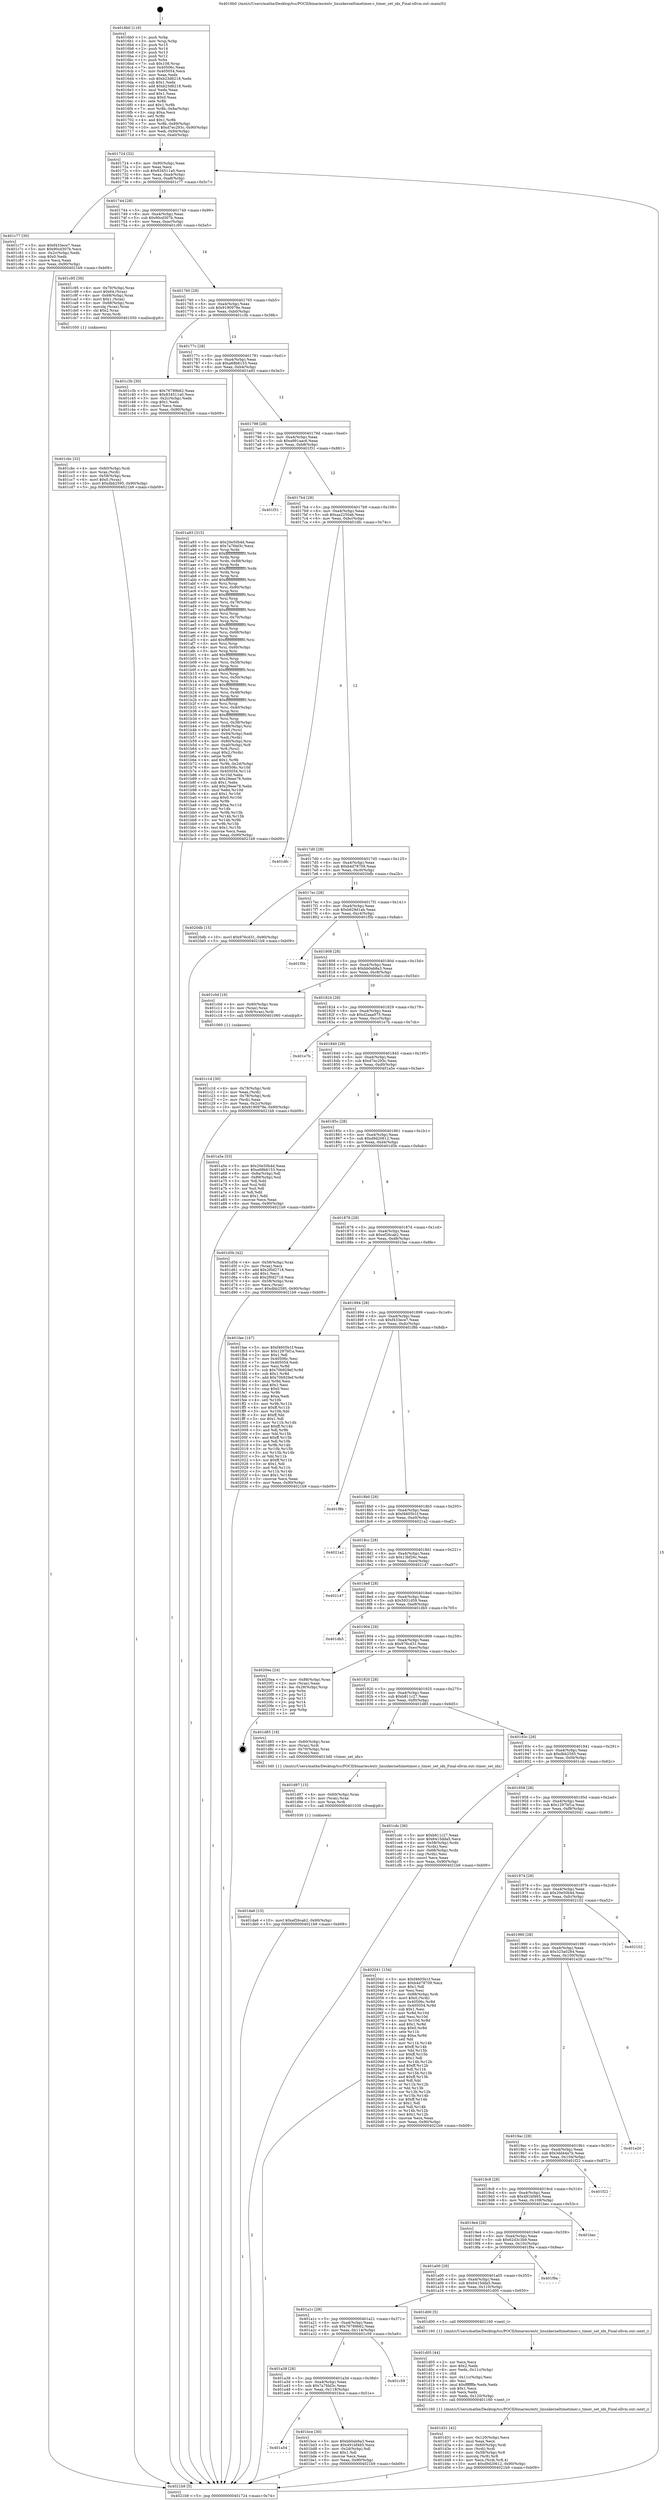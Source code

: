 digraph "0x4016b0" {
  label = "0x4016b0 (/mnt/c/Users/mathe/Desktop/tcc/POCII/binaries/extr_linuxkerneltimetimer.c_timer_set_idx_Final-ollvm.out::main(0))"
  labelloc = "t"
  node[shape=record]

  Entry [label="",width=0.3,height=0.3,shape=circle,fillcolor=black,style=filled]
  "0x401724" [label="{
     0x401724 [32]\l
     | [instrs]\l
     &nbsp;&nbsp;0x401724 \<+6\>: mov -0x90(%rbp),%eax\l
     &nbsp;&nbsp;0x40172a \<+2\>: mov %eax,%ecx\l
     &nbsp;&nbsp;0x40172c \<+6\>: sub $0x834511a0,%ecx\l
     &nbsp;&nbsp;0x401732 \<+6\>: mov %eax,-0xa4(%rbp)\l
     &nbsp;&nbsp;0x401738 \<+6\>: mov %ecx,-0xa8(%rbp)\l
     &nbsp;&nbsp;0x40173e \<+6\>: je 0000000000401c77 \<main+0x5c7\>\l
  }"]
  "0x401c77" [label="{
     0x401c77 [30]\l
     | [instrs]\l
     &nbsp;&nbsp;0x401c77 \<+5\>: mov $0xf433ece7,%eax\l
     &nbsp;&nbsp;0x401c7c \<+5\>: mov $0x90cd307b,%ecx\l
     &nbsp;&nbsp;0x401c81 \<+3\>: mov -0x2c(%rbp),%edx\l
     &nbsp;&nbsp;0x401c84 \<+3\>: cmp $0x0,%edx\l
     &nbsp;&nbsp;0x401c87 \<+3\>: cmove %ecx,%eax\l
     &nbsp;&nbsp;0x401c8a \<+6\>: mov %eax,-0x90(%rbp)\l
     &nbsp;&nbsp;0x401c90 \<+5\>: jmp 00000000004021b9 \<main+0xb09\>\l
  }"]
  "0x401744" [label="{
     0x401744 [28]\l
     | [instrs]\l
     &nbsp;&nbsp;0x401744 \<+5\>: jmp 0000000000401749 \<main+0x99\>\l
     &nbsp;&nbsp;0x401749 \<+6\>: mov -0xa4(%rbp),%eax\l
     &nbsp;&nbsp;0x40174f \<+5\>: sub $0x90cd307b,%eax\l
     &nbsp;&nbsp;0x401754 \<+6\>: mov %eax,-0xac(%rbp)\l
     &nbsp;&nbsp;0x40175a \<+6\>: je 0000000000401c95 \<main+0x5e5\>\l
  }"]
  Exit [label="",width=0.3,height=0.3,shape=circle,fillcolor=black,style=filled,peripheries=2]
  "0x401c95" [label="{
     0x401c95 [39]\l
     | [instrs]\l
     &nbsp;&nbsp;0x401c95 \<+4\>: mov -0x70(%rbp),%rax\l
     &nbsp;&nbsp;0x401c99 \<+6\>: movl $0x64,(%rax)\l
     &nbsp;&nbsp;0x401c9f \<+4\>: mov -0x68(%rbp),%rax\l
     &nbsp;&nbsp;0x401ca3 \<+6\>: movl $0x1,(%rax)\l
     &nbsp;&nbsp;0x401ca9 \<+4\>: mov -0x68(%rbp),%rax\l
     &nbsp;&nbsp;0x401cad \<+3\>: movslq (%rax),%rax\l
     &nbsp;&nbsp;0x401cb0 \<+4\>: shl $0x2,%rax\l
     &nbsp;&nbsp;0x401cb4 \<+3\>: mov %rax,%rdi\l
     &nbsp;&nbsp;0x401cb7 \<+5\>: call 0000000000401050 \<malloc@plt\>\l
     | [calls]\l
     &nbsp;&nbsp;0x401050 \{1\} (unknown)\l
  }"]
  "0x401760" [label="{
     0x401760 [28]\l
     | [instrs]\l
     &nbsp;&nbsp;0x401760 \<+5\>: jmp 0000000000401765 \<main+0xb5\>\l
     &nbsp;&nbsp;0x401765 \<+6\>: mov -0xa4(%rbp),%eax\l
     &nbsp;&nbsp;0x40176b \<+5\>: sub $0x9190979e,%eax\l
     &nbsp;&nbsp;0x401770 \<+6\>: mov %eax,-0xb0(%rbp)\l
     &nbsp;&nbsp;0x401776 \<+6\>: je 0000000000401c3b \<main+0x58b\>\l
  }"]
  "0x401da6" [label="{
     0x401da6 [15]\l
     | [instrs]\l
     &nbsp;&nbsp;0x401da6 \<+10\>: movl $0xef26cab2,-0x90(%rbp)\l
     &nbsp;&nbsp;0x401db0 \<+5\>: jmp 00000000004021b9 \<main+0xb09\>\l
  }"]
  "0x401c3b" [label="{
     0x401c3b [30]\l
     | [instrs]\l
     &nbsp;&nbsp;0x401c3b \<+5\>: mov $0x76789b62,%eax\l
     &nbsp;&nbsp;0x401c40 \<+5\>: mov $0x834511a0,%ecx\l
     &nbsp;&nbsp;0x401c45 \<+3\>: mov -0x2c(%rbp),%edx\l
     &nbsp;&nbsp;0x401c48 \<+3\>: cmp $0x1,%edx\l
     &nbsp;&nbsp;0x401c4b \<+3\>: cmovl %ecx,%eax\l
     &nbsp;&nbsp;0x401c4e \<+6\>: mov %eax,-0x90(%rbp)\l
     &nbsp;&nbsp;0x401c54 \<+5\>: jmp 00000000004021b9 \<main+0xb09\>\l
  }"]
  "0x40177c" [label="{
     0x40177c [28]\l
     | [instrs]\l
     &nbsp;&nbsp;0x40177c \<+5\>: jmp 0000000000401781 \<main+0xd1\>\l
     &nbsp;&nbsp;0x401781 \<+6\>: mov -0xa4(%rbp),%eax\l
     &nbsp;&nbsp;0x401787 \<+5\>: sub $0xa68b6153,%eax\l
     &nbsp;&nbsp;0x40178c \<+6\>: mov %eax,-0xb4(%rbp)\l
     &nbsp;&nbsp;0x401792 \<+6\>: je 0000000000401a93 \<main+0x3e3\>\l
  }"]
  "0x401d97" [label="{
     0x401d97 [15]\l
     | [instrs]\l
     &nbsp;&nbsp;0x401d97 \<+4\>: mov -0x60(%rbp),%rax\l
     &nbsp;&nbsp;0x401d9b \<+3\>: mov (%rax),%rax\l
     &nbsp;&nbsp;0x401d9e \<+3\>: mov %rax,%rdi\l
     &nbsp;&nbsp;0x401da1 \<+5\>: call 0000000000401030 \<free@plt\>\l
     | [calls]\l
     &nbsp;&nbsp;0x401030 \{1\} (unknown)\l
  }"]
  "0x401a93" [label="{
     0x401a93 [315]\l
     | [instrs]\l
     &nbsp;&nbsp;0x401a93 \<+5\>: mov $0x20e50b4d,%eax\l
     &nbsp;&nbsp;0x401a98 \<+5\>: mov $0x7a7fdd3c,%ecx\l
     &nbsp;&nbsp;0x401a9d \<+3\>: mov %rsp,%rdx\l
     &nbsp;&nbsp;0x401aa0 \<+4\>: add $0xfffffffffffffff0,%rdx\l
     &nbsp;&nbsp;0x401aa4 \<+3\>: mov %rdx,%rsp\l
     &nbsp;&nbsp;0x401aa7 \<+7\>: mov %rdx,-0x88(%rbp)\l
     &nbsp;&nbsp;0x401aae \<+3\>: mov %rsp,%rdx\l
     &nbsp;&nbsp;0x401ab1 \<+4\>: add $0xfffffffffffffff0,%rdx\l
     &nbsp;&nbsp;0x401ab5 \<+3\>: mov %rdx,%rsp\l
     &nbsp;&nbsp;0x401ab8 \<+3\>: mov %rsp,%rsi\l
     &nbsp;&nbsp;0x401abb \<+4\>: add $0xfffffffffffffff0,%rsi\l
     &nbsp;&nbsp;0x401abf \<+3\>: mov %rsi,%rsp\l
     &nbsp;&nbsp;0x401ac2 \<+4\>: mov %rsi,-0x80(%rbp)\l
     &nbsp;&nbsp;0x401ac6 \<+3\>: mov %rsp,%rsi\l
     &nbsp;&nbsp;0x401ac9 \<+4\>: add $0xfffffffffffffff0,%rsi\l
     &nbsp;&nbsp;0x401acd \<+3\>: mov %rsi,%rsp\l
     &nbsp;&nbsp;0x401ad0 \<+4\>: mov %rsi,-0x78(%rbp)\l
     &nbsp;&nbsp;0x401ad4 \<+3\>: mov %rsp,%rsi\l
     &nbsp;&nbsp;0x401ad7 \<+4\>: add $0xfffffffffffffff0,%rsi\l
     &nbsp;&nbsp;0x401adb \<+3\>: mov %rsi,%rsp\l
     &nbsp;&nbsp;0x401ade \<+4\>: mov %rsi,-0x70(%rbp)\l
     &nbsp;&nbsp;0x401ae2 \<+3\>: mov %rsp,%rsi\l
     &nbsp;&nbsp;0x401ae5 \<+4\>: add $0xfffffffffffffff0,%rsi\l
     &nbsp;&nbsp;0x401ae9 \<+3\>: mov %rsi,%rsp\l
     &nbsp;&nbsp;0x401aec \<+4\>: mov %rsi,-0x68(%rbp)\l
     &nbsp;&nbsp;0x401af0 \<+3\>: mov %rsp,%rsi\l
     &nbsp;&nbsp;0x401af3 \<+4\>: add $0xfffffffffffffff0,%rsi\l
     &nbsp;&nbsp;0x401af7 \<+3\>: mov %rsi,%rsp\l
     &nbsp;&nbsp;0x401afa \<+4\>: mov %rsi,-0x60(%rbp)\l
     &nbsp;&nbsp;0x401afe \<+3\>: mov %rsp,%rsi\l
     &nbsp;&nbsp;0x401b01 \<+4\>: add $0xfffffffffffffff0,%rsi\l
     &nbsp;&nbsp;0x401b05 \<+3\>: mov %rsi,%rsp\l
     &nbsp;&nbsp;0x401b08 \<+4\>: mov %rsi,-0x58(%rbp)\l
     &nbsp;&nbsp;0x401b0c \<+3\>: mov %rsp,%rsi\l
     &nbsp;&nbsp;0x401b0f \<+4\>: add $0xfffffffffffffff0,%rsi\l
     &nbsp;&nbsp;0x401b13 \<+3\>: mov %rsi,%rsp\l
     &nbsp;&nbsp;0x401b16 \<+4\>: mov %rsi,-0x50(%rbp)\l
     &nbsp;&nbsp;0x401b1a \<+3\>: mov %rsp,%rsi\l
     &nbsp;&nbsp;0x401b1d \<+4\>: add $0xfffffffffffffff0,%rsi\l
     &nbsp;&nbsp;0x401b21 \<+3\>: mov %rsi,%rsp\l
     &nbsp;&nbsp;0x401b24 \<+4\>: mov %rsi,-0x48(%rbp)\l
     &nbsp;&nbsp;0x401b28 \<+3\>: mov %rsp,%rsi\l
     &nbsp;&nbsp;0x401b2b \<+4\>: add $0xfffffffffffffff0,%rsi\l
     &nbsp;&nbsp;0x401b2f \<+3\>: mov %rsi,%rsp\l
     &nbsp;&nbsp;0x401b32 \<+4\>: mov %rsi,-0x40(%rbp)\l
     &nbsp;&nbsp;0x401b36 \<+3\>: mov %rsp,%rsi\l
     &nbsp;&nbsp;0x401b39 \<+4\>: add $0xfffffffffffffff0,%rsi\l
     &nbsp;&nbsp;0x401b3d \<+3\>: mov %rsi,%rsp\l
     &nbsp;&nbsp;0x401b40 \<+4\>: mov %rsi,-0x38(%rbp)\l
     &nbsp;&nbsp;0x401b44 \<+7\>: mov -0x88(%rbp),%rsi\l
     &nbsp;&nbsp;0x401b4b \<+6\>: movl $0x0,(%rsi)\l
     &nbsp;&nbsp;0x401b51 \<+6\>: mov -0x94(%rbp),%edi\l
     &nbsp;&nbsp;0x401b57 \<+2\>: mov %edi,(%rdx)\l
     &nbsp;&nbsp;0x401b59 \<+4\>: mov -0x80(%rbp),%rsi\l
     &nbsp;&nbsp;0x401b5d \<+7\>: mov -0xa0(%rbp),%r8\l
     &nbsp;&nbsp;0x401b64 \<+3\>: mov %r8,(%rsi)\l
     &nbsp;&nbsp;0x401b67 \<+3\>: cmpl $0x2,(%rdx)\l
     &nbsp;&nbsp;0x401b6a \<+4\>: setne %r9b\l
     &nbsp;&nbsp;0x401b6e \<+4\>: and $0x1,%r9b\l
     &nbsp;&nbsp;0x401b72 \<+4\>: mov %r9b,-0x2d(%rbp)\l
     &nbsp;&nbsp;0x401b76 \<+8\>: mov 0x40506c,%r10d\l
     &nbsp;&nbsp;0x401b7e \<+8\>: mov 0x405054,%r11d\l
     &nbsp;&nbsp;0x401b86 \<+3\>: mov %r10d,%ebx\l
     &nbsp;&nbsp;0x401b89 \<+6\>: sub $0x29eee78,%ebx\l
     &nbsp;&nbsp;0x401b8f \<+3\>: sub $0x1,%ebx\l
     &nbsp;&nbsp;0x401b92 \<+6\>: add $0x29eee78,%ebx\l
     &nbsp;&nbsp;0x401b98 \<+4\>: imul %ebx,%r10d\l
     &nbsp;&nbsp;0x401b9c \<+4\>: and $0x1,%r10d\l
     &nbsp;&nbsp;0x401ba0 \<+4\>: cmp $0x0,%r10d\l
     &nbsp;&nbsp;0x401ba4 \<+4\>: sete %r9b\l
     &nbsp;&nbsp;0x401ba8 \<+4\>: cmp $0xa,%r11d\l
     &nbsp;&nbsp;0x401bac \<+4\>: setl %r14b\l
     &nbsp;&nbsp;0x401bb0 \<+3\>: mov %r9b,%r15b\l
     &nbsp;&nbsp;0x401bb3 \<+3\>: and %r14b,%r15b\l
     &nbsp;&nbsp;0x401bb6 \<+3\>: xor %r14b,%r9b\l
     &nbsp;&nbsp;0x401bb9 \<+3\>: or %r9b,%r15b\l
     &nbsp;&nbsp;0x401bbc \<+4\>: test $0x1,%r15b\l
     &nbsp;&nbsp;0x401bc0 \<+3\>: cmovne %ecx,%eax\l
     &nbsp;&nbsp;0x401bc3 \<+6\>: mov %eax,-0x90(%rbp)\l
     &nbsp;&nbsp;0x401bc9 \<+5\>: jmp 00000000004021b9 \<main+0xb09\>\l
  }"]
  "0x401798" [label="{
     0x401798 [28]\l
     | [instrs]\l
     &nbsp;&nbsp;0x401798 \<+5\>: jmp 000000000040179d \<main+0xed\>\l
     &nbsp;&nbsp;0x40179d \<+6\>: mov -0xa4(%rbp),%eax\l
     &nbsp;&nbsp;0x4017a3 \<+5\>: sub $0xa991aac6,%eax\l
     &nbsp;&nbsp;0x4017a8 \<+6\>: mov %eax,-0xb8(%rbp)\l
     &nbsp;&nbsp;0x4017ae \<+6\>: je 0000000000401f31 \<main+0x881\>\l
  }"]
  "0x401d31" [label="{
     0x401d31 [42]\l
     | [instrs]\l
     &nbsp;&nbsp;0x401d31 \<+6\>: mov -0x120(%rbp),%ecx\l
     &nbsp;&nbsp;0x401d37 \<+3\>: imul %eax,%ecx\l
     &nbsp;&nbsp;0x401d3a \<+4\>: mov -0x60(%rbp),%rdi\l
     &nbsp;&nbsp;0x401d3e \<+3\>: mov (%rdi),%rdi\l
     &nbsp;&nbsp;0x401d41 \<+4\>: mov -0x58(%rbp),%r8\l
     &nbsp;&nbsp;0x401d45 \<+3\>: movslq (%r8),%r8\l
     &nbsp;&nbsp;0x401d48 \<+4\>: mov %ecx,(%rdi,%r8,4)\l
     &nbsp;&nbsp;0x401d4c \<+10\>: movl $0xd9d20612,-0x90(%rbp)\l
     &nbsp;&nbsp;0x401d56 \<+5\>: jmp 00000000004021b9 \<main+0xb09\>\l
  }"]
  "0x401f31" [label="{
     0x401f31\l
  }", style=dashed]
  "0x4017b4" [label="{
     0x4017b4 [28]\l
     | [instrs]\l
     &nbsp;&nbsp;0x4017b4 \<+5\>: jmp 00000000004017b9 \<main+0x109\>\l
     &nbsp;&nbsp;0x4017b9 \<+6\>: mov -0xa4(%rbp),%eax\l
     &nbsp;&nbsp;0x4017bf \<+5\>: sub $0xaa2250ab,%eax\l
     &nbsp;&nbsp;0x4017c4 \<+6\>: mov %eax,-0xbc(%rbp)\l
     &nbsp;&nbsp;0x4017ca \<+6\>: je 0000000000401dfc \<main+0x74c\>\l
  }"]
  "0x401d05" [label="{
     0x401d05 [44]\l
     | [instrs]\l
     &nbsp;&nbsp;0x401d05 \<+2\>: xor %ecx,%ecx\l
     &nbsp;&nbsp;0x401d07 \<+5\>: mov $0x2,%edx\l
     &nbsp;&nbsp;0x401d0c \<+6\>: mov %edx,-0x11c(%rbp)\l
     &nbsp;&nbsp;0x401d12 \<+1\>: cltd\l
     &nbsp;&nbsp;0x401d13 \<+6\>: mov -0x11c(%rbp),%esi\l
     &nbsp;&nbsp;0x401d19 \<+2\>: idiv %esi\l
     &nbsp;&nbsp;0x401d1b \<+6\>: imul $0xfffffffe,%edx,%edx\l
     &nbsp;&nbsp;0x401d21 \<+3\>: sub $0x1,%ecx\l
     &nbsp;&nbsp;0x401d24 \<+2\>: sub %ecx,%edx\l
     &nbsp;&nbsp;0x401d26 \<+6\>: mov %edx,-0x120(%rbp)\l
     &nbsp;&nbsp;0x401d2c \<+5\>: call 0000000000401160 \<next_i\>\l
     | [calls]\l
     &nbsp;&nbsp;0x401160 \{1\} (/mnt/c/Users/mathe/Desktop/tcc/POCII/binaries/extr_linuxkerneltimetimer.c_timer_set_idx_Final-ollvm.out::next_i)\l
  }"]
  "0x401dfc" [label="{
     0x401dfc\l
  }", style=dashed]
  "0x4017d0" [label="{
     0x4017d0 [28]\l
     | [instrs]\l
     &nbsp;&nbsp;0x4017d0 \<+5\>: jmp 00000000004017d5 \<main+0x125\>\l
     &nbsp;&nbsp;0x4017d5 \<+6\>: mov -0xa4(%rbp),%eax\l
     &nbsp;&nbsp;0x4017db \<+5\>: sub $0xb4d78709,%eax\l
     &nbsp;&nbsp;0x4017e0 \<+6\>: mov %eax,-0xc0(%rbp)\l
     &nbsp;&nbsp;0x4017e6 \<+6\>: je 00000000004020db \<main+0xa2b\>\l
  }"]
  "0x401cbc" [label="{
     0x401cbc [32]\l
     | [instrs]\l
     &nbsp;&nbsp;0x401cbc \<+4\>: mov -0x60(%rbp),%rdi\l
     &nbsp;&nbsp;0x401cc0 \<+3\>: mov %rax,(%rdi)\l
     &nbsp;&nbsp;0x401cc3 \<+4\>: mov -0x58(%rbp),%rax\l
     &nbsp;&nbsp;0x401cc7 \<+6\>: movl $0x0,(%rax)\l
     &nbsp;&nbsp;0x401ccd \<+10\>: movl $0xdbb2595,-0x90(%rbp)\l
     &nbsp;&nbsp;0x401cd7 \<+5\>: jmp 00000000004021b9 \<main+0xb09\>\l
  }"]
  "0x4020db" [label="{
     0x4020db [15]\l
     | [instrs]\l
     &nbsp;&nbsp;0x4020db \<+10\>: movl $0x976cd31,-0x90(%rbp)\l
     &nbsp;&nbsp;0x4020e5 \<+5\>: jmp 00000000004021b9 \<main+0xb09\>\l
  }"]
  "0x4017ec" [label="{
     0x4017ec [28]\l
     | [instrs]\l
     &nbsp;&nbsp;0x4017ec \<+5\>: jmp 00000000004017f1 \<main+0x141\>\l
     &nbsp;&nbsp;0x4017f1 \<+6\>: mov -0xa4(%rbp),%eax\l
     &nbsp;&nbsp;0x4017f7 \<+5\>: sub $0xb629d1ab,%eax\l
     &nbsp;&nbsp;0x4017fc \<+6\>: mov %eax,-0xc4(%rbp)\l
     &nbsp;&nbsp;0x401802 \<+6\>: je 0000000000401f5b \<main+0x8ab\>\l
  }"]
  "0x401c1d" [label="{
     0x401c1d [30]\l
     | [instrs]\l
     &nbsp;&nbsp;0x401c1d \<+4\>: mov -0x78(%rbp),%rdi\l
     &nbsp;&nbsp;0x401c21 \<+2\>: mov %eax,(%rdi)\l
     &nbsp;&nbsp;0x401c23 \<+4\>: mov -0x78(%rbp),%rdi\l
     &nbsp;&nbsp;0x401c27 \<+2\>: mov (%rdi),%eax\l
     &nbsp;&nbsp;0x401c29 \<+3\>: mov %eax,-0x2c(%rbp)\l
     &nbsp;&nbsp;0x401c2c \<+10\>: movl $0x9190979e,-0x90(%rbp)\l
     &nbsp;&nbsp;0x401c36 \<+5\>: jmp 00000000004021b9 \<main+0xb09\>\l
  }"]
  "0x401f5b" [label="{
     0x401f5b\l
  }", style=dashed]
  "0x401808" [label="{
     0x401808 [28]\l
     | [instrs]\l
     &nbsp;&nbsp;0x401808 \<+5\>: jmp 000000000040180d \<main+0x15d\>\l
     &nbsp;&nbsp;0x40180d \<+6\>: mov -0xa4(%rbp),%eax\l
     &nbsp;&nbsp;0x401813 \<+5\>: sub $0xbb0ab8a3,%eax\l
     &nbsp;&nbsp;0x401818 \<+6\>: mov %eax,-0xc8(%rbp)\l
     &nbsp;&nbsp;0x40181e \<+6\>: je 0000000000401c0d \<main+0x55d\>\l
  }"]
  "0x401a54" [label="{
     0x401a54\l
  }", style=dashed]
  "0x401c0d" [label="{
     0x401c0d [16]\l
     | [instrs]\l
     &nbsp;&nbsp;0x401c0d \<+4\>: mov -0x80(%rbp),%rax\l
     &nbsp;&nbsp;0x401c11 \<+3\>: mov (%rax),%rax\l
     &nbsp;&nbsp;0x401c14 \<+4\>: mov 0x8(%rax),%rdi\l
     &nbsp;&nbsp;0x401c18 \<+5\>: call 0000000000401060 \<atoi@plt\>\l
     | [calls]\l
     &nbsp;&nbsp;0x401060 \{1\} (unknown)\l
  }"]
  "0x401824" [label="{
     0x401824 [28]\l
     | [instrs]\l
     &nbsp;&nbsp;0x401824 \<+5\>: jmp 0000000000401829 \<main+0x179\>\l
     &nbsp;&nbsp;0x401829 \<+6\>: mov -0xa4(%rbp),%eax\l
     &nbsp;&nbsp;0x40182f \<+5\>: sub $0xd2aaa975,%eax\l
     &nbsp;&nbsp;0x401834 \<+6\>: mov %eax,-0xcc(%rbp)\l
     &nbsp;&nbsp;0x40183a \<+6\>: je 0000000000401e7b \<main+0x7cb\>\l
  }"]
  "0x401bce" [label="{
     0x401bce [30]\l
     | [instrs]\l
     &nbsp;&nbsp;0x401bce \<+5\>: mov $0xbb0ab8a3,%eax\l
     &nbsp;&nbsp;0x401bd3 \<+5\>: mov $0x491bf465,%ecx\l
     &nbsp;&nbsp;0x401bd8 \<+3\>: mov -0x2d(%rbp),%dl\l
     &nbsp;&nbsp;0x401bdb \<+3\>: test $0x1,%dl\l
     &nbsp;&nbsp;0x401bde \<+3\>: cmovne %ecx,%eax\l
     &nbsp;&nbsp;0x401be1 \<+6\>: mov %eax,-0x90(%rbp)\l
     &nbsp;&nbsp;0x401be7 \<+5\>: jmp 00000000004021b9 \<main+0xb09\>\l
  }"]
  "0x401e7b" [label="{
     0x401e7b\l
  }", style=dashed]
  "0x401840" [label="{
     0x401840 [28]\l
     | [instrs]\l
     &nbsp;&nbsp;0x401840 \<+5\>: jmp 0000000000401845 \<main+0x195\>\l
     &nbsp;&nbsp;0x401845 \<+6\>: mov -0xa4(%rbp),%eax\l
     &nbsp;&nbsp;0x40184b \<+5\>: sub $0xd7ec293c,%eax\l
     &nbsp;&nbsp;0x401850 \<+6\>: mov %eax,-0xd0(%rbp)\l
     &nbsp;&nbsp;0x401856 \<+6\>: je 0000000000401a5e \<main+0x3ae\>\l
  }"]
  "0x401a38" [label="{
     0x401a38 [28]\l
     | [instrs]\l
     &nbsp;&nbsp;0x401a38 \<+5\>: jmp 0000000000401a3d \<main+0x38d\>\l
     &nbsp;&nbsp;0x401a3d \<+6\>: mov -0xa4(%rbp),%eax\l
     &nbsp;&nbsp;0x401a43 \<+5\>: sub $0x7a7fdd3c,%eax\l
     &nbsp;&nbsp;0x401a48 \<+6\>: mov %eax,-0x118(%rbp)\l
     &nbsp;&nbsp;0x401a4e \<+6\>: je 0000000000401bce \<main+0x51e\>\l
  }"]
  "0x401a5e" [label="{
     0x401a5e [53]\l
     | [instrs]\l
     &nbsp;&nbsp;0x401a5e \<+5\>: mov $0x20e50b4d,%eax\l
     &nbsp;&nbsp;0x401a63 \<+5\>: mov $0xa68b6153,%ecx\l
     &nbsp;&nbsp;0x401a68 \<+6\>: mov -0x8a(%rbp),%dl\l
     &nbsp;&nbsp;0x401a6e \<+7\>: mov -0x89(%rbp),%sil\l
     &nbsp;&nbsp;0x401a75 \<+3\>: mov %dl,%dil\l
     &nbsp;&nbsp;0x401a78 \<+3\>: and %sil,%dil\l
     &nbsp;&nbsp;0x401a7b \<+3\>: xor %sil,%dl\l
     &nbsp;&nbsp;0x401a7e \<+3\>: or %dl,%dil\l
     &nbsp;&nbsp;0x401a81 \<+4\>: test $0x1,%dil\l
     &nbsp;&nbsp;0x401a85 \<+3\>: cmovne %ecx,%eax\l
     &nbsp;&nbsp;0x401a88 \<+6\>: mov %eax,-0x90(%rbp)\l
     &nbsp;&nbsp;0x401a8e \<+5\>: jmp 00000000004021b9 \<main+0xb09\>\l
  }"]
  "0x40185c" [label="{
     0x40185c [28]\l
     | [instrs]\l
     &nbsp;&nbsp;0x40185c \<+5\>: jmp 0000000000401861 \<main+0x1b1\>\l
     &nbsp;&nbsp;0x401861 \<+6\>: mov -0xa4(%rbp),%eax\l
     &nbsp;&nbsp;0x401867 \<+5\>: sub $0xd9d20612,%eax\l
     &nbsp;&nbsp;0x40186c \<+6\>: mov %eax,-0xd4(%rbp)\l
     &nbsp;&nbsp;0x401872 \<+6\>: je 0000000000401d5b \<main+0x6ab\>\l
  }"]
  "0x4021b9" [label="{
     0x4021b9 [5]\l
     | [instrs]\l
     &nbsp;&nbsp;0x4021b9 \<+5\>: jmp 0000000000401724 \<main+0x74\>\l
  }"]
  "0x4016b0" [label="{
     0x4016b0 [116]\l
     | [instrs]\l
     &nbsp;&nbsp;0x4016b0 \<+1\>: push %rbp\l
     &nbsp;&nbsp;0x4016b1 \<+3\>: mov %rsp,%rbp\l
     &nbsp;&nbsp;0x4016b4 \<+2\>: push %r15\l
     &nbsp;&nbsp;0x4016b6 \<+2\>: push %r14\l
     &nbsp;&nbsp;0x4016b8 \<+2\>: push %r13\l
     &nbsp;&nbsp;0x4016ba \<+2\>: push %r12\l
     &nbsp;&nbsp;0x4016bc \<+1\>: push %rbx\l
     &nbsp;&nbsp;0x4016bd \<+7\>: sub $0x108,%rsp\l
     &nbsp;&nbsp;0x4016c4 \<+7\>: mov 0x40506c,%eax\l
     &nbsp;&nbsp;0x4016cb \<+7\>: mov 0x405054,%ecx\l
     &nbsp;&nbsp;0x4016d2 \<+2\>: mov %eax,%edx\l
     &nbsp;&nbsp;0x4016d4 \<+6\>: sub $0xb23d6218,%edx\l
     &nbsp;&nbsp;0x4016da \<+3\>: sub $0x1,%edx\l
     &nbsp;&nbsp;0x4016dd \<+6\>: add $0xb23d6218,%edx\l
     &nbsp;&nbsp;0x4016e3 \<+3\>: imul %edx,%eax\l
     &nbsp;&nbsp;0x4016e6 \<+3\>: and $0x1,%eax\l
     &nbsp;&nbsp;0x4016e9 \<+3\>: cmp $0x0,%eax\l
     &nbsp;&nbsp;0x4016ec \<+4\>: sete %r8b\l
     &nbsp;&nbsp;0x4016f0 \<+4\>: and $0x1,%r8b\l
     &nbsp;&nbsp;0x4016f4 \<+7\>: mov %r8b,-0x8a(%rbp)\l
     &nbsp;&nbsp;0x4016fb \<+3\>: cmp $0xa,%ecx\l
     &nbsp;&nbsp;0x4016fe \<+4\>: setl %r8b\l
     &nbsp;&nbsp;0x401702 \<+4\>: and $0x1,%r8b\l
     &nbsp;&nbsp;0x401706 \<+7\>: mov %r8b,-0x89(%rbp)\l
     &nbsp;&nbsp;0x40170d \<+10\>: movl $0xd7ec293c,-0x90(%rbp)\l
     &nbsp;&nbsp;0x401717 \<+6\>: mov %edi,-0x94(%rbp)\l
     &nbsp;&nbsp;0x40171d \<+7\>: mov %rsi,-0xa0(%rbp)\l
  }"]
  "0x401c59" [label="{
     0x401c59\l
  }", style=dashed]
  "0x401a1c" [label="{
     0x401a1c [28]\l
     | [instrs]\l
     &nbsp;&nbsp;0x401a1c \<+5\>: jmp 0000000000401a21 \<main+0x371\>\l
     &nbsp;&nbsp;0x401a21 \<+6\>: mov -0xa4(%rbp),%eax\l
     &nbsp;&nbsp;0x401a27 \<+5\>: sub $0x76789b62,%eax\l
     &nbsp;&nbsp;0x401a2c \<+6\>: mov %eax,-0x114(%rbp)\l
     &nbsp;&nbsp;0x401a32 \<+6\>: je 0000000000401c59 \<main+0x5a9\>\l
  }"]
  "0x401d5b" [label="{
     0x401d5b [42]\l
     | [instrs]\l
     &nbsp;&nbsp;0x401d5b \<+4\>: mov -0x58(%rbp),%rax\l
     &nbsp;&nbsp;0x401d5f \<+2\>: mov (%rax),%ecx\l
     &nbsp;&nbsp;0x401d61 \<+6\>: add $0x2f0d2718,%ecx\l
     &nbsp;&nbsp;0x401d67 \<+3\>: add $0x1,%ecx\l
     &nbsp;&nbsp;0x401d6a \<+6\>: sub $0x2f0d2718,%ecx\l
     &nbsp;&nbsp;0x401d70 \<+4\>: mov -0x58(%rbp),%rax\l
     &nbsp;&nbsp;0x401d74 \<+2\>: mov %ecx,(%rax)\l
     &nbsp;&nbsp;0x401d76 \<+10\>: movl $0xdbb2595,-0x90(%rbp)\l
     &nbsp;&nbsp;0x401d80 \<+5\>: jmp 00000000004021b9 \<main+0xb09\>\l
  }"]
  "0x401878" [label="{
     0x401878 [28]\l
     | [instrs]\l
     &nbsp;&nbsp;0x401878 \<+5\>: jmp 000000000040187d \<main+0x1cd\>\l
     &nbsp;&nbsp;0x40187d \<+6\>: mov -0xa4(%rbp),%eax\l
     &nbsp;&nbsp;0x401883 \<+5\>: sub $0xef26cab2,%eax\l
     &nbsp;&nbsp;0x401888 \<+6\>: mov %eax,-0xd8(%rbp)\l
     &nbsp;&nbsp;0x40188e \<+6\>: je 0000000000401fae \<main+0x8fe\>\l
  }"]
  "0x401d00" [label="{
     0x401d00 [5]\l
     | [instrs]\l
     &nbsp;&nbsp;0x401d00 \<+5\>: call 0000000000401160 \<next_i\>\l
     | [calls]\l
     &nbsp;&nbsp;0x401160 \{1\} (/mnt/c/Users/mathe/Desktop/tcc/POCII/binaries/extr_linuxkerneltimetimer.c_timer_set_idx_Final-ollvm.out::next_i)\l
  }"]
  "0x401fae" [label="{
     0x401fae [147]\l
     | [instrs]\l
     &nbsp;&nbsp;0x401fae \<+5\>: mov $0xf4605b1f,%eax\l
     &nbsp;&nbsp;0x401fb3 \<+5\>: mov $0x1297bf1a,%ecx\l
     &nbsp;&nbsp;0x401fb8 \<+2\>: mov $0x1,%dl\l
     &nbsp;&nbsp;0x401fba \<+7\>: mov 0x40506c,%esi\l
     &nbsp;&nbsp;0x401fc1 \<+7\>: mov 0x405054,%edi\l
     &nbsp;&nbsp;0x401fc8 \<+3\>: mov %esi,%r8d\l
     &nbsp;&nbsp;0x401fcb \<+7\>: sub $0x70b929ef,%r8d\l
     &nbsp;&nbsp;0x401fd2 \<+4\>: sub $0x1,%r8d\l
     &nbsp;&nbsp;0x401fd6 \<+7\>: add $0x70b929ef,%r8d\l
     &nbsp;&nbsp;0x401fdd \<+4\>: imul %r8d,%esi\l
     &nbsp;&nbsp;0x401fe1 \<+3\>: and $0x1,%esi\l
     &nbsp;&nbsp;0x401fe4 \<+3\>: cmp $0x0,%esi\l
     &nbsp;&nbsp;0x401fe7 \<+4\>: sete %r9b\l
     &nbsp;&nbsp;0x401feb \<+3\>: cmp $0xa,%edi\l
     &nbsp;&nbsp;0x401fee \<+4\>: setl %r10b\l
     &nbsp;&nbsp;0x401ff2 \<+3\>: mov %r9b,%r11b\l
     &nbsp;&nbsp;0x401ff5 \<+4\>: xor $0xff,%r11b\l
     &nbsp;&nbsp;0x401ff9 \<+3\>: mov %r10b,%bl\l
     &nbsp;&nbsp;0x401ffc \<+3\>: xor $0xff,%bl\l
     &nbsp;&nbsp;0x401fff \<+3\>: xor $0x1,%dl\l
     &nbsp;&nbsp;0x402002 \<+3\>: mov %r11b,%r14b\l
     &nbsp;&nbsp;0x402005 \<+4\>: and $0xff,%r14b\l
     &nbsp;&nbsp;0x402009 \<+3\>: and %dl,%r9b\l
     &nbsp;&nbsp;0x40200c \<+3\>: mov %bl,%r15b\l
     &nbsp;&nbsp;0x40200f \<+4\>: and $0xff,%r15b\l
     &nbsp;&nbsp;0x402013 \<+3\>: and %dl,%r10b\l
     &nbsp;&nbsp;0x402016 \<+3\>: or %r9b,%r14b\l
     &nbsp;&nbsp;0x402019 \<+3\>: or %r10b,%r15b\l
     &nbsp;&nbsp;0x40201c \<+3\>: xor %r15b,%r14b\l
     &nbsp;&nbsp;0x40201f \<+3\>: or %bl,%r11b\l
     &nbsp;&nbsp;0x402022 \<+4\>: xor $0xff,%r11b\l
     &nbsp;&nbsp;0x402026 \<+3\>: or $0x1,%dl\l
     &nbsp;&nbsp;0x402029 \<+3\>: and %dl,%r11b\l
     &nbsp;&nbsp;0x40202c \<+3\>: or %r11b,%r14b\l
     &nbsp;&nbsp;0x40202f \<+4\>: test $0x1,%r14b\l
     &nbsp;&nbsp;0x402033 \<+3\>: cmovne %ecx,%eax\l
     &nbsp;&nbsp;0x402036 \<+6\>: mov %eax,-0x90(%rbp)\l
     &nbsp;&nbsp;0x40203c \<+5\>: jmp 00000000004021b9 \<main+0xb09\>\l
  }"]
  "0x401894" [label="{
     0x401894 [28]\l
     | [instrs]\l
     &nbsp;&nbsp;0x401894 \<+5\>: jmp 0000000000401899 \<main+0x1e9\>\l
     &nbsp;&nbsp;0x401899 \<+6\>: mov -0xa4(%rbp),%eax\l
     &nbsp;&nbsp;0x40189f \<+5\>: sub $0xf433ece7,%eax\l
     &nbsp;&nbsp;0x4018a4 \<+6\>: mov %eax,-0xdc(%rbp)\l
     &nbsp;&nbsp;0x4018aa \<+6\>: je 0000000000401f8b \<main+0x8db\>\l
  }"]
  "0x401a00" [label="{
     0x401a00 [28]\l
     | [instrs]\l
     &nbsp;&nbsp;0x401a00 \<+5\>: jmp 0000000000401a05 \<main+0x355\>\l
     &nbsp;&nbsp;0x401a05 \<+6\>: mov -0xa4(%rbp),%eax\l
     &nbsp;&nbsp;0x401a0b \<+5\>: sub $0x6415dda5,%eax\l
     &nbsp;&nbsp;0x401a10 \<+6\>: mov %eax,-0x110(%rbp)\l
     &nbsp;&nbsp;0x401a16 \<+6\>: je 0000000000401d00 \<main+0x650\>\l
  }"]
  "0x401f8b" [label="{
     0x401f8b\l
  }", style=dashed]
  "0x4018b0" [label="{
     0x4018b0 [28]\l
     | [instrs]\l
     &nbsp;&nbsp;0x4018b0 \<+5\>: jmp 00000000004018b5 \<main+0x205\>\l
     &nbsp;&nbsp;0x4018b5 \<+6\>: mov -0xa4(%rbp),%eax\l
     &nbsp;&nbsp;0x4018bb \<+5\>: sub $0xf4605b1f,%eax\l
     &nbsp;&nbsp;0x4018c0 \<+6\>: mov %eax,-0xe0(%rbp)\l
     &nbsp;&nbsp;0x4018c6 \<+6\>: je 00000000004021a2 \<main+0xaf2\>\l
  }"]
  "0x401f9a" [label="{
     0x401f9a\l
  }", style=dashed]
  "0x4021a2" [label="{
     0x4021a2\l
  }", style=dashed]
  "0x4018cc" [label="{
     0x4018cc [28]\l
     | [instrs]\l
     &nbsp;&nbsp;0x4018cc \<+5\>: jmp 00000000004018d1 \<main+0x221\>\l
     &nbsp;&nbsp;0x4018d1 \<+6\>: mov -0xa4(%rbp),%eax\l
     &nbsp;&nbsp;0x4018d7 \<+5\>: sub $0x13bf26c,%eax\l
     &nbsp;&nbsp;0x4018dc \<+6\>: mov %eax,-0xe4(%rbp)\l
     &nbsp;&nbsp;0x4018e2 \<+6\>: je 0000000000402147 \<main+0xa97\>\l
  }"]
  "0x4019e4" [label="{
     0x4019e4 [28]\l
     | [instrs]\l
     &nbsp;&nbsp;0x4019e4 \<+5\>: jmp 00000000004019e9 \<main+0x339\>\l
     &nbsp;&nbsp;0x4019e9 \<+6\>: mov -0xa4(%rbp),%eax\l
     &nbsp;&nbsp;0x4019ef \<+5\>: sub $0x62d3c3b9,%eax\l
     &nbsp;&nbsp;0x4019f4 \<+6\>: mov %eax,-0x10c(%rbp)\l
     &nbsp;&nbsp;0x4019fa \<+6\>: je 0000000000401f9a \<main+0x8ea\>\l
  }"]
  "0x402147" [label="{
     0x402147\l
  }", style=dashed]
  "0x4018e8" [label="{
     0x4018e8 [28]\l
     | [instrs]\l
     &nbsp;&nbsp;0x4018e8 \<+5\>: jmp 00000000004018ed \<main+0x23d\>\l
     &nbsp;&nbsp;0x4018ed \<+6\>: mov -0xa4(%rbp),%eax\l
     &nbsp;&nbsp;0x4018f3 \<+5\>: sub $0x5931d59,%eax\l
     &nbsp;&nbsp;0x4018f8 \<+6\>: mov %eax,-0xe8(%rbp)\l
     &nbsp;&nbsp;0x4018fe \<+6\>: je 0000000000401db5 \<main+0x705\>\l
  }"]
  "0x401bec" [label="{
     0x401bec\l
  }", style=dashed]
  "0x401db5" [label="{
     0x401db5\l
  }", style=dashed]
  "0x401904" [label="{
     0x401904 [28]\l
     | [instrs]\l
     &nbsp;&nbsp;0x401904 \<+5\>: jmp 0000000000401909 \<main+0x259\>\l
     &nbsp;&nbsp;0x401909 \<+6\>: mov -0xa4(%rbp),%eax\l
     &nbsp;&nbsp;0x40190f \<+5\>: sub $0x976cd31,%eax\l
     &nbsp;&nbsp;0x401914 \<+6\>: mov %eax,-0xec(%rbp)\l
     &nbsp;&nbsp;0x40191a \<+6\>: je 00000000004020ea \<main+0xa3a\>\l
  }"]
  "0x4019c8" [label="{
     0x4019c8 [28]\l
     | [instrs]\l
     &nbsp;&nbsp;0x4019c8 \<+5\>: jmp 00000000004019cd \<main+0x31d\>\l
     &nbsp;&nbsp;0x4019cd \<+6\>: mov -0xa4(%rbp),%eax\l
     &nbsp;&nbsp;0x4019d3 \<+5\>: sub $0x491bf465,%eax\l
     &nbsp;&nbsp;0x4019d8 \<+6\>: mov %eax,-0x108(%rbp)\l
     &nbsp;&nbsp;0x4019de \<+6\>: je 0000000000401bec \<main+0x53c\>\l
  }"]
  "0x4020ea" [label="{
     0x4020ea [24]\l
     | [instrs]\l
     &nbsp;&nbsp;0x4020ea \<+7\>: mov -0x88(%rbp),%rax\l
     &nbsp;&nbsp;0x4020f1 \<+2\>: mov (%rax),%eax\l
     &nbsp;&nbsp;0x4020f3 \<+4\>: lea -0x28(%rbp),%rsp\l
     &nbsp;&nbsp;0x4020f7 \<+1\>: pop %rbx\l
     &nbsp;&nbsp;0x4020f8 \<+2\>: pop %r12\l
     &nbsp;&nbsp;0x4020fa \<+2\>: pop %r13\l
     &nbsp;&nbsp;0x4020fc \<+2\>: pop %r14\l
     &nbsp;&nbsp;0x4020fe \<+2\>: pop %r15\l
     &nbsp;&nbsp;0x402100 \<+1\>: pop %rbp\l
     &nbsp;&nbsp;0x402101 \<+1\>: ret\l
  }"]
  "0x401920" [label="{
     0x401920 [28]\l
     | [instrs]\l
     &nbsp;&nbsp;0x401920 \<+5\>: jmp 0000000000401925 \<main+0x275\>\l
     &nbsp;&nbsp;0x401925 \<+6\>: mov -0xa4(%rbp),%eax\l
     &nbsp;&nbsp;0x40192b \<+5\>: sub $0xb811c27,%eax\l
     &nbsp;&nbsp;0x401930 \<+6\>: mov %eax,-0xf0(%rbp)\l
     &nbsp;&nbsp;0x401936 \<+6\>: je 0000000000401d85 \<main+0x6d5\>\l
  }"]
  "0x401f22" [label="{
     0x401f22\l
  }", style=dashed]
  "0x401d85" [label="{
     0x401d85 [18]\l
     | [instrs]\l
     &nbsp;&nbsp;0x401d85 \<+4\>: mov -0x60(%rbp),%rax\l
     &nbsp;&nbsp;0x401d89 \<+3\>: mov (%rax),%rdi\l
     &nbsp;&nbsp;0x401d8c \<+4\>: mov -0x70(%rbp),%rax\l
     &nbsp;&nbsp;0x401d90 \<+2\>: mov (%rax),%esi\l
     &nbsp;&nbsp;0x401d92 \<+5\>: call 00000000004013d0 \<timer_set_idx\>\l
     | [calls]\l
     &nbsp;&nbsp;0x4013d0 \{1\} (/mnt/c/Users/mathe/Desktop/tcc/POCII/binaries/extr_linuxkerneltimetimer.c_timer_set_idx_Final-ollvm.out::timer_set_idx)\l
  }"]
  "0x40193c" [label="{
     0x40193c [28]\l
     | [instrs]\l
     &nbsp;&nbsp;0x40193c \<+5\>: jmp 0000000000401941 \<main+0x291\>\l
     &nbsp;&nbsp;0x401941 \<+6\>: mov -0xa4(%rbp),%eax\l
     &nbsp;&nbsp;0x401947 \<+5\>: sub $0xdbb2595,%eax\l
     &nbsp;&nbsp;0x40194c \<+6\>: mov %eax,-0xf4(%rbp)\l
     &nbsp;&nbsp;0x401952 \<+6\>: je 0000000000401cdc \<main+0x62c\>\l
  }"]
  "0x4019ac" [label="{
     0x4019ac [28]\l
     | [instrs]\l
     &nbsp;&nbsp;0x4019ac \<+5\>: jmp 00000000004019b1 \<main+0x301\>\l
     &nbsp;&nbsp;0x4019b1 \<+6\>: mov -0xa4(%rbp),%eax\l
     &nbsp;&nbsp;0x4019b7 \<+5\>: sub $0x3dd44a7b,%eax\l
     &nbsp;&nbsp;0x4019bc \<+6\>: mov %eax,-0x104(%rbp)\l
     &nbsp;&nbsp;0x4019c2 \<+6\>: je 0000000000401f22 \<main+0x872\>\l
  }"]
  "0x401cdc" [label="{
     0x401cdc [36]\l
     | [instrs]\l
     &nbsp;&nbsp;0x401cdc \<+5\>: mov $0xb811c27,%eax\l
     &nbsp;&nbsp;0x401ce1 \<+5\>: mov $0x6415dda5,%ecx\l
     &nbsp;&nbsp;0x401ce6 \<+4\>: mov -0x58(%rbp),%rdx\l
     &nbsp;&nbsp;0x401cea \<+2\>: mov (%rdx),%esi\l
     &nbsp;&nbsp;0x401cec \<+4\>: mov -0x68(%rbp),%rdx\l
     &nbsp;&nbsp;0x401cf0 \<+2\>: cmp (%rdx),%esi\l
     &nbsp;&nbsp;0x401cf2 \<+3\>: cmovl %ecx,%eax\l
     &nbsp;&nbsp;0x401cf5 \<+6\>: mov %eax,-0x90(%rbp)\l
     &nbsp;&nbsp;0x401cfb \<+5\>: jmp 00000000004021b9 \<main+0xb09\>\l
  }"]
  "0x401958" [label="{
     0x401958 [28]\l
     | [instrs]\l
     &nbsp;&nbsp;0x401958 \<+5\>: jmp 000000000040195d \<main+0x2ad\>\l
     &nbsp;&nbsp;0x40195d \<+6\>: mov -0xa4(%rbp),%eax\l
     &nbsp;&nbsp;0x401963 \<+5\>: sub $0x1297bf1a,%eax\l
     &nbsp;&nbsp;0x401968 \<+6\>: mov %eax,-0xf8(%rbp)\l
     &nbsp;&nbsp;0x40196e \<+6\>: je 0000000000402041 \<main+0x991\>\l
  }"]
  "0x401e20" [label="{
     0x401e20\l
  }", style=dashed]
  "0x402041" [label="{
     0x402041 [154]\l
     | [instrs]\l
     &nbsp;&nbsp;0x402041 \<+5\>: mov $0xf4605b1f,%eax\l
     &nbsp;&nbsp;0x402046 \<+5\>: mov $0xb4d78709,%ecx\l
     &nbsp;&nbsp;0x40204b \<+2\>: mov $0x1,%dl\l
     &nbsp;&nbsp;0x40204d \<+2\>: xor %esi,%esi\l
     &nbsp;&nbsp;0x40204f \<+7\>: mov -0x88(%rbp),%rdi\l
     &nbsp;&nbsp;0x402056 \<+6\>: movl $0x0,(%rdi)\l
     &nbsp;&nbsp;0x40205c \<+8\>: mov 0x40506c,%r8d\l
     &nbsp;&nbsp;0x402064 \<+8\>: mov 0x405054,%r9d\l
     &nbsp;&nbsp;0x40206c \<+3\>: sub $0x1,%esi\l
     &nbsp;&nbsp;0x40206f \<+3\>: mov %r8d,%r10d\l
     &nbsp;&nbsp;0x402072 \<+3\>: add %esi,%r10d\l
     &nbsp;&nbsp;0x402075 \<+4\>: imul %r10d,%r8d\l
     &nbsp;&nbsp;0x402079 \<+4\>: and $0x1,%r8d\l
     &nbsp;&nbsp;0x40207d \<+4\>: cmp $0x0,%r8d\l
     &nbsp;&nbsp;0x402081 \<+4\>: sete %r11b\l
     &nbsp;&nbsp;0x402085 \<+4\>: cmp $0xa,%r9d\l
     &nbsp;&nbsp;0x402089 \<+3\>: setl %bl\l
     &nbsp;&nbsp;0x40208c \<+3\>: mov %r11b,%r14b\l
     &nbsp;&nbsp;0x40208f \<+4\>: xor $0xff,%r14b\l
     &nbsp;&nbsp;0x402093 \<+3\>: mov %bl,%r15b\l
     &nbsp;&nbsp;0x402096 \<+4\>: xor $0xff,%r15b\l
     &nbsp;&nbsp;0x40209a \<+3\>: xor $0x1,%dl\l
     &nbsp;&nbsp;0x40209d \<+3\>: mov %r14b,%r12b\l
     &nbsp;&nbsp;0x4020a0 \<+4\>: and $0xff,%r12b\l
     &nbsp;&nbsp;0x4020a4 \<+3\>: and %dl,%r11b\l
     &nbsp;&nbsp;0x4020a7 \<+3\>: mov %r15b,%r13b\l
     &nbsp;&nbsp;0x4020aa \<+4\>: and $0xff,%r13b\l
     &nbsp;&nbsp;0x4020ae \<+2\>: and %dl,%bl\l
     &nbsp;&nbsp;0x4020b0 \<+3\>: or %r11b,%r12b\l
     &nbsp;&nbsp;0x4020b3 \<+3\>: or %bl,%r13b\l
     &nbsp;&nbsp;0x4020b6 \<+3\>: xor %r13b,%r12b\l
     &nbsp;&nbsp;0x4020b9 \<+3\>: or %r15b,%r14b\l
     &nbsp;&nbsp;0x4020bc \<+4\>: xor $0xff,%r14b\l
     &nbsp;&nbsp;0x4020c0 \<+3\>: or $0x1,%dl\l
     &nbsp;&nbsp;0x4020c3 \<+3\>: and %dl,%r14b\l
     &nbsp;&nbsp;0x4020c6 \<+3\>: or %r14b,%r12b\l
     &nbsp;&nbsp;0x4020c9 \<+4\>: test $0x1,%r12b\l
     &nbsp;&nbsp;0x4020cd \<+3\>: cmovne %ecx,%eax\l
     &nbsp;&nbsp;0x4020d0 \<+6\>: mov %eax,-0x90(%rbp)\l
     &nbsp;&nbsp;0x4020d6 \<+5\>: jmp 00000000004021b9 \<main+0xb09\>\l
  }"]
  "0x401974" [label="{
     0x401974 [28]\l
     | [instrs]\l
     &nbsp;&nbsp;0x401974 \<+5\>: jmp 0000000000401979 \<main+0x2c9\>\l
     &nbsp;&nbsp;0x401979 \<+6\>: mov -0xa4(%rbp),%eax\l
     &nbsp;&nbsp;0x40197f \<+5\>: sub $0x20e50b4d,%eax\l
     &nbsp;&nbsp;0x401984 \<+6\>: mov %eax,-0xfc(%rbp)\l
     &nbsp;&nbsp;0x40198a \<+6\>: je 0000000000402102 \<main+0xa52\>\l
  }"]
  "0x401990" [label="{
     0x401990 [28]\l
     | [instrs]\l
     &nbsp;&nbsp;0x401990 \<+5\>: jmp 0000000000401995 \<main+0x2e5\>\l
     &nbsp;&nbsp;0x401995 \<+6\>: mov -0xa4(%rbp),%eax\l
     &nbsp;&nbsp;0x40199b \<+5\>: sub $0x323a0284,%eax\l
     &nbsp;&nbsp;0x4019a0 \<+6\>: mov %eax,-0x100(%rbp)\l
     &nbsp;&nbsp;0x4019a6 \<+6\>: je 0000000000401e20 \<main+0x770\>\l
  }"]
  "0x402102" [label="{
     0x402102\l
  }", style=dashed]
  Entry -> "0x4016b0" [label=" 1"]
  "0x401724" -> "0x401c77" [label=" 1"]
  "0x401724" -> "0x401744" [label=" 15"]
  "0x4020ea" -> Exit [label=" 1"]
  "0x401744" -> "0x401c95" [label=" 1"]
  "0x401744" -> "0x401760" [label=" 14"]
  "0x4020db" -> "0x4021b9" [label=" 1"]
  "0x401760" -> "0x401c3b" [label=" 1"]
  "0x401760" -> "0x40177c" [label=" 13"]
  "0x402041" -> "0x4021b9" [label=" 1"]
  "0x40177c" -> "0x401a93" [label=" 1"]
  "0x40177c" -> "0x401798" [label=" 12"]
  "0x401fae" -> "0x4021b9" [label=" 1"]
  "0x401798" -> "0x401f31" [label=" 0"]
  "0x401798" -> "0x4017b4" [label=" 12"]
  "0x401da6" -> "0x4021b9" [label=" 1"]
  "0x4017b4" -> "0x401dfc" [label=" 0"]
  "0x4017b4" -> "0x4017d0" [label=" 12"]
  "0x401d97" -> "0x401da6" [label=" 1"]
  "0x4017d0" -> "0x4020db" [label=" 1"]
  "0x4017d0" -> "0x4017ec" [label=" 11"]
  "0x401d85" -> "0x401d97" [label=" 1"]
  "0x4017ec" -> "0x401f5b" [label=" 0"]
  "0x4017ec" -> "0x401808" [label=" 11"]
  "0x401d5b" -> "0x4021b9" [label=" 1"]
  "0x401808" -> "0x401c0d" [label=" 1"]
  "0x401808" -> "0x401824" [label=" 10"]
  "0x401d31" -> "0x4021b9" [label=" 1"]
  "0x401824" -> "0x401e7b" [label=" 0"]
  "0x401824" -> "0x401840" [label=" 10"]
  "0x401d05" -> "0x401d31" [label=" 1"]
  "0x401840" -> "0x401a5e" [label=" 1"]
  "0x401840" -> "0x40185c" [label=" 9"]
  "0x401a5e" -> "0x4021b9" [label=" 1"]
  "0x4016b0" -> "0x401724" [label=" 1"]
  "0x4021b9" -> "0x401724" [label=" 15"]
  "0x401cdc" -> "0x4021b9" [label=" 2"]
  "0x401a93" -> "0x4021b9" [label=" 1"]
  "0x401cbc" -> "0x4021b9" [label=" 1"]
  "0x40185c" -> "0x401d5b" [label=" 1"]
  "0x40185c" -> "0x401878" [label=" 8"]
  "0x401c77" -> "0x4021b9" [label=" 1"]
  "0x401878" -> "0x401fae" [label=" 1"]
  "0x401878" -> "0x401894" [label=" 7"]
  "0x401c3b" -> "0x4021b9" [label=" 1"]
  "0x401894" -> "0x401f8b" [label=" 0"]
  "0x401894" -> "0x4018b0" [label=" 7"]
  "0x401c0d" -> "0x401c1d" [label=" 1"]
  "0x4018b0" -> "0x4021a2" [label=" 0"]
  "0x4018b0" -> "0x4018cc" [label=" 7"]
  "0x401bce" -> "0x4021b9" [label=" 1"]
  "0x4018cc" -> "0x402147" [label=" 0"]
  "0x4018cc" -> "0x4018e8" [label=" 7"]
  "0x401a38" -> "0x401bce" [label=" 1"]
  "0x4018e8" -> "0x401db5" [label=" 0"]
  "0x4018e8" -> "0x401904" [label=" 7"]
  "0x401d00" -> "0x401d05" [label=" 1"]
  "0x401904" -> "0x4020ea" [label=" 1"]
  "0x401904" -> "0x401920" [label=" 6"]
  "0x401a1c" -> "0x401c59" [label=" 0"]
  "0x401920" -> "0x401d85" [label=" 1"]
  "0x401920" -> "0x40193c" [label=" 5"]
  "0x401c95" -> "0x401cbc" [label=" 1"]
  "0x40193c" -> "0x401cdc" [label=" 2"]
  "0x40193c" -> "0x401958" [label=" 3"]
  "0x401a00" -> "0x401d00" [label=" 1"]
  "0x401958" -> "0x402041" [label=" 1"]
  "0x401958" -> "0x401974" [label=" 2"]
  "0x401c1d" -> "0x4021b9" [label=" 1"]
  "0x401974" -> "0x402102" [label=" 0"]
  "0x401974" -> "0x401990" [label=" 2"]
  "0x4019e4" -> "0x401a00" [label=" 2"]
  "0x401990" -> "0x401e20" [label=" 0"]
  "0x401990" -> "0x4019ac" [label=" 2"]
  "0x401a00" -> "0x401a1c" [label=" 1"]
  "0x4019ac" -> "0x401f22" [label=" 0"]
  "0x4019ac" -> "0x4019c8" [label=" 2"]
  "0x401a1c" -> "0x401a38" [label=" 1"]
  "0x4019c8" -> "0x401bec" [label=" 0"]
  "0x4019c8" -> "0x4019e4" [label=" 2"]
  "0x401a38" -> "0x401a54" [label=" 0"]
  "0x4019e4" -> "0x401f9a" [label=" 0"]
}
